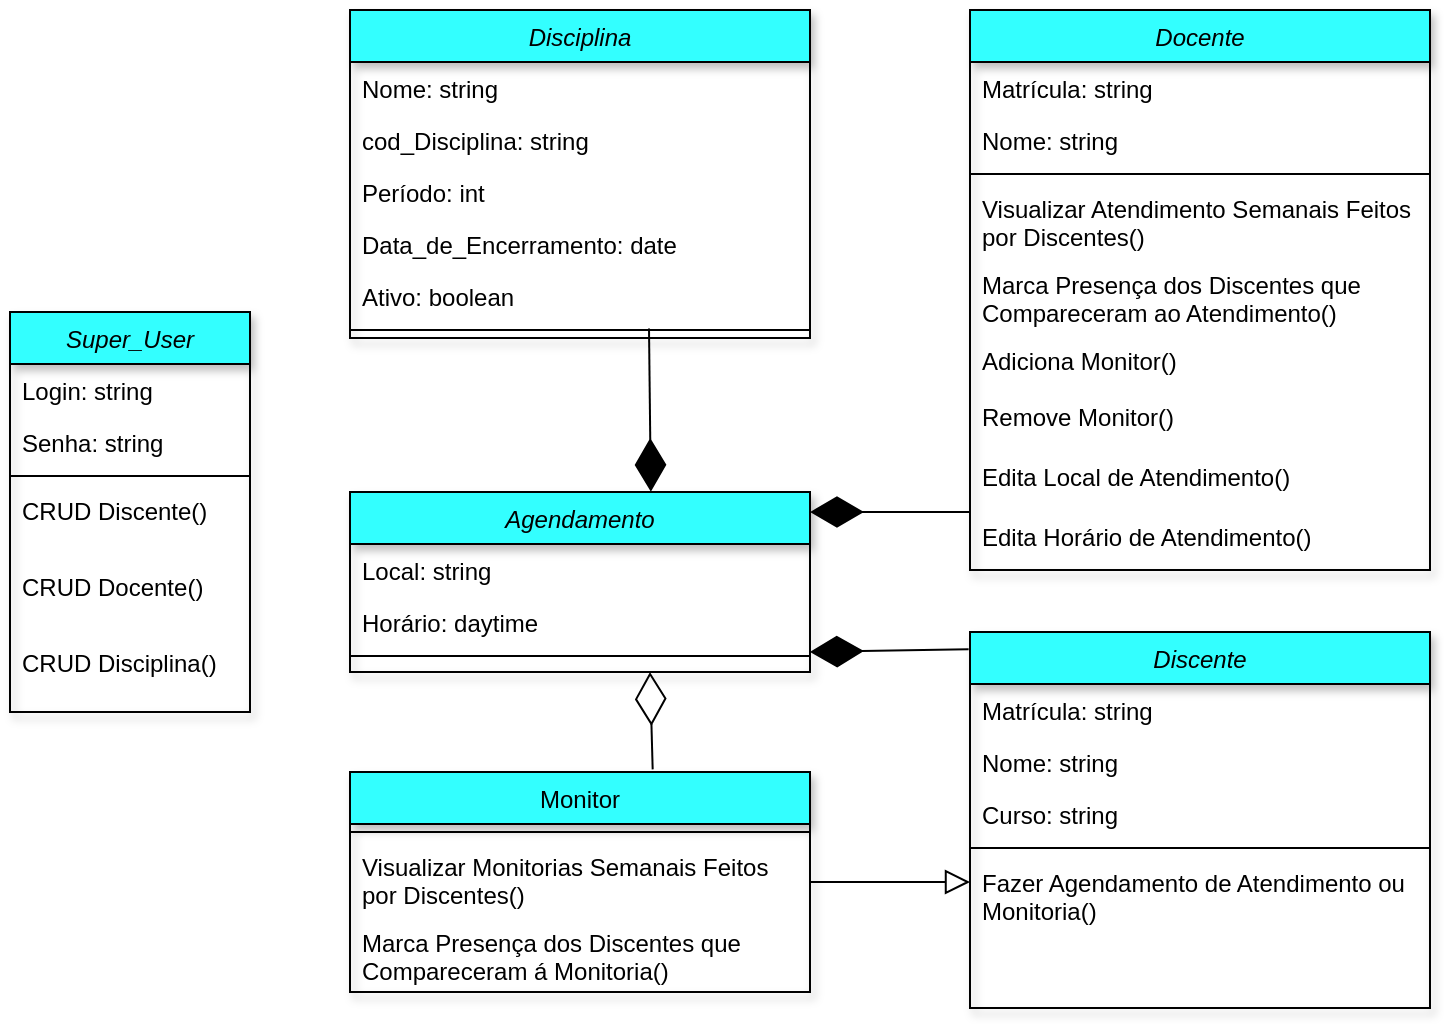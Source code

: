 <mxfile version="20.0.1" type="google"><diagram id="C5RBs43oDa-KdzZeNtuy" name="Page-1"><mxGraphModel grid="1" page="1" gridSize="10" guides="1" tooltips="1" connect="1" arrows="1" fold="1" pageScale="1" pageWidth="827" pageHeight="1169" math="0" shadow="0"><root><mxCell id="WIyWlLk6GJQsqaUBKTNV-0"/><mxCell id="WIyWlLk6GJQsqaUBKTNV-1" parent="WIyWlLk6GJQsqaUBKTNV-0"/><mxCell id="zkfFHV4jXpPFQw0GAbJ--0" value="Discente" style="swimlane;fontStyle=2;align=center;verticalAlign=top;childLayout=stackLayout;horizontal=1;startSize=26;horizontalStack=0;resizeParent=1;resizeLast=0;collapsible=1;marginBottom=0;rounded=0;shadow=1;strokeWidth=1;fillColor=#33FFFF;" vertex="1" parent="WIyWlLk6GJQsqaUBKTNV-1"><mxGeometry x="480" y="160" width="230" height="188" as="geometry"><mxRectangle x="230" y="140" width="160" height="26" as="alternateBounds"/></mxGeometry></mxCell><mxCell id="zkfFHV4jXpPFQw0GAbJ--1" value="Matrícula: string" style="text;align=left;verticalAlign=top;spacingLeft=4;spacingRight=4;overflow=hidden;rotatable=0;points=[[0,0.5],[1,0.5]];portConstraint=eastwest;" vertex="1" parent="zkfFHV4jXpPFQw0GAbJ--0"><mxGeometry y="26" width="230" height="26" as="geometry"/></mxCell><mxCell id="zkfFHV4jXpPFQw0GAbJ--2" value="Nome: string" style="text;align=left;verticalAlign=top;spacingLeft=4;spacingRight=4;overflow=hidden;rotatable=0;points=[[0,0.5],[1,0.5]];portConstraint=eastwest;rounded=0;shadow=0;html=0;" vertex="1" parent="zkfFHV4jXpPFQw0GAbJ--0"><mxGeometry y="52" width="230" height="26" as="geometry"/></mxCell><mxCell id="zkfFHV4jXpPFQw0GAbJ--3" value="Curso: string" style="text;align=left;verticalAlign=top;spacingLeft=4;spacingRight=4;overflow=hidden;rotatable=0;points=[[0,0.5],[1,0.5]];portConstraint=eastwest;rounded=0;shadow=0;html=0;" vertex="1" parent="zkfFHV4jXpPFQw0GAbJ--0"><mxGeometry y="78" width="230" height="26" as="geometry"/></mxCell><mxCell id="zkfFHV4jXpPFQw0GAbJ--4" value="" style="line;html=1;strokeWidth=1;align=left;verticalAlign=middle;spacingTop=-1;spacingLeft=3;spacingRight=3;rotatable=0;labelPosition=right;points=[];portConstraint=eastwest;" vertex="1" parent="zkfFHV4jXpPFQw0GAbJ--0"><mxGeometry y="104" width="230" height="8" as="geometry"/></mxCell><mxCell id="zkfFHV4jXpPFQw0GAbJ--5" value="Fazer Agendamento de Atendimento ou &#10;Monitoria()" style="text;align=left;verticalAlign=top;spacingLeft=4;spacingRight=4;overflow=hidden;rotatable=0;points=[[0,0.5],[1,0.5]];portConstraint=eastwest;" vertex="1" parent="zkfFHV4jXpPFQw0GAbJ--0"><mxGeometry y="112" width="230" height="38" as="geometry"/></mxCell><mxCell id="zkfFHV4jXpPFQw0GAbJ--13" value="Monitor" style="swimlane;fontStyle=0;align=center;verticalAlign=top;childLayout=stackLayout;horizontal=1;startSize=26;horizontalStack=0;resizeParent=1;resizeLast=0;collapsible=1;marginBottom=0;rounded=0;shadow=1;strokeWidth=1;fillColor=#33FFFF;" vertex="1" parent="WIyWlLk6GJQsqaUBKTNV-1"><mxGeometry x="170" y="230" width="230" height="110" as="geometry"><mxRectangle x="340" y="380" width="170" height="26" as="alternateBounds"/></mxGeometry></mxCell><mxCell id="zkfFHV4jXpPFQw0GAbJ--15" value="" style="line;html=1;strokeWidth=1;align=left;verticalAlign=middle;spacingTop=-1;spacingLeft=3;spacingRight=3;rotatable=0;labelPosition=right;points=[];portConstraint=eastwest;" vertex="1" parent="zkfFHV4jXpPFQw0GAbJ--13"><mxGeometry y="26" width="230" height="8" as="geometry"/></mxCell><mxCell id="HPhgjp8AvJ0K_RXVYrXm-18" value="Visualizar Monitorias Semanais Feitos&#10;por Discentes()" style="text;align=left;verticalAlign=top;spacingLeft=4;spacingRight=4;overflow=hidden;rotatable=0;points=[[0,0.5],[1,0.5]];portConstraint=eastwest;" vertex="1" parent="zkfFHV4jXpPFQw0GAbJ--13"><mxGeometry y="34" width="230" height="38" as="geometry"/></mxCell><mxCell id="HPhgjp8AvJ0K_RXVYrXm-26" value="Marca Presença dos Discentes que &#10;Compareceram á Monitoria()" style="text;align=left;verticalAlign=top;spacingLeft=4;spacingRight=4;overflow=hidden;rotatable=0;points=[[0,0.5],[1,0.5]];portConstraint=eastwest;" vertex="1" parent="zkfFHV4jXpPFQw0GAbJ--13"><mxGeometry y="72" width="230" height="38" as="geometry"/></mxCell><mxCell id="zkfFHV4jXpPFQw0GAbJ--16" value="" style="endArrow=block;endSize=10;endFill=0;shadow=0;strokeWidth=1;rounded=0;edgeStyle=elbowEdgeStyle;elbow=vertical;" edge="1" parent="WIyWlLk6GJQsqaUBKTNV-1" source="zkfFHV4jXpPFQw0GAbJ--13" target="zkfFHV4jXpPFQw0GAbJ--0"><mxGeometry width="160" relative="1" as="geometry"><mxPoint x="210" y="373" as="sourcePoint"/><mxPoint x="310" y="271" as="targetPoint"/></mxGeometry></mxCell><mxCell id="HPhgjp8AvJ0K_RXVYrXm-10" value="Super_User" style="swimlane;fontStyle=2;align=center;verticalAlign=top;childLayout=stackLayout;horizontal=1;startSize=26;horizontalStack=0;resizeParent=1;resizeLast=0;collapsible=1;marginBottom=0;rounded=0;shadow=1;strokeWidth=1;fillColor=#33FFFF;" vertex="1" parent="WIyWlLk6GJQsqaUBKTNV-1"><mxGeometry width="120" height="200" as="geometry"><mxRectangle x="230" y="140" width="160" height="26" as="alternateBounds"/></mxGeometry></mxCell><mxCell id="HPhgjp8AvJ0K_RXVYrXm-11" value="Login: string" style="text;align=left;verticalAlign=top;spacingLeft=4;spacingRight=4;overflow=hidden;rotatable=0;points=[[0,0.5],[1,0.5]];portConstraint=eastwest;" vertex="1" parent="HPhgjp8AvJ0K_RXVYrXm-10"><mxGeometry y="26" width="120" height="26" as="geometry"/></mxCell><mxCell id="HPhgjp8AvJ0K_RXVYrXm-12" value="Senha: string" style="text;align=left;verticalAlign=top;spacingLeft=4;spacingRight=4;overflow=hidden;rotatable=0;points=[[0,0.5],[1,0.5]];portConstraint=eastwest;rounded=0;shadow=0;html=0;" vertex="1" parent="HPhgjp8AvJ0K_RXVYrXm-10"><mxGeometry y="52" width="120" height="26" as="geometry"/></mxCell><mxCell id="HPhgjp8AvJ0K_RXVYrXm-14" value="" style="line;html=1;strokeWidth=1;align=left;verticalAlign=middle;spacingTop=-1;spacingLeft=3;spacingRight=3;rotatable=0;labelPosition=right;points=[];portConstraint=eastwest;" vertex="1" parent="HPhgjp8AvJ0K_RXVYrXm-10"><mxGeometry y="78" width="120" height="8" as="geometry"/></mxCell><mxCell id="HPhgjp8AvJ0K_RXVYrXm-15" value="CRUD Discente()" style="text;align=left;verticalAlign=top;spacingLeft=4;spacingRight=4;overflow=hidden;rotatable=0;points=[[0,0.5],[1,0.5]];portConstraint=eastwest;" vertex="1" parent="HPhgjp8AvJ0K_RXVYrXm-10"><mxGeometry y="86" width="120" height="38" as="geometry"/></mxCell><mxCell id="HPhgjp8AvJ0K_RXVYrXm-16" value="CRUD Docente()" style="text;align=left;verticalAlign=top;spacingLeft=4;spacingRight=4;overflow=hidden;rotatable=0;points=[[0,0.5],[1,0.5]];portConstraint=eastwest;" vertex="1" parent="HPhgjp8AvJ0K_RXVYrXm-10"><mxGeometry y="124" width="120" height="38" as="geometry"/></mxCell><mxCell id="HPhgjp8AvJ0K_RXVYrXm-17" value="CRUD Disciplina()" style="text;align=left;verticalAlign=top;spacingLeft=4;spacingRight=4;overflow=hidden;rotatable=0;points=[[0,0.5],[1,0.5]];portConstraint=eastwest;" vertex="1" parent="HPhgjp8AvJ0K_RXVYrXm-10"><mxGeometry y="162" width="120" height="38" as="geometry"/></mxCell><mxCell id="HPhgjp8AvJ0K_RXVYrXm-19" value="Docente" style="swimlane;fontStyle=2;align=center;verticalAlign=top;childLayout=stackLayout;horizontal=1;startSize=26;horizontalStack=0;resizeParent=1;resizeLast=0;collapsible=1;marginBottom=0;rounded=0;shadow=1;strokeWidth=1;fillColor=#33FFFF;" vertex="1" parent="WIyWlLk6GJQsqaUBKTNV-1"><mxGeometry x="480" y="-151" width="230" height="280" as="geometry"><mxRectangle x="230" y="140" width="160" height="26" as="alternateBounds"/></mxGeometry></mxCell><mxCell id="HPhgjp8AvJ0K_RXVYrXm-20" value="Matrícula: string" style="text;align=left;verticalAlign=top;spacingLeft=4;spacingRight=4;overflow=hidden;rotatable=0;points=[[0,0.5],[1,0.5]];portConstraint=eastwest;" vertex="1" parent="HPhgjp8AvJ0K_RXVYrXm-19"><mxGeometry y="26" width="230" height="26" as="geometry"/></mxCell><mxCell id="HPhgjp8AvJ0K_RXVYrXm-21" value="Nome: string" style="text;align=left;verticalAlign=top;spacingLeft=4;spacingRight=4;overflow=hidden;rotatable=0;points=[[0,0.5],[1,0.5]];portConstraint=eastwest;rounded=0;shadow=0;html=0;" vertex="1" parent="HPhgjp8AvJ0K_RXVYrXm-19"><mxGeometry y="52" width="230" height="26" as="geometry"/></mxCell><mxCell id="HPhgjp8AvJ0K_RXVYrXm-23" value="" style="line;html=1;strokeWidth=1;align=left;verticalAlign=middle;spacingTop=-1;spacingLeft=3;spacingRight=3;rotatable=0;labelPosition=right;points=[];portConstraint=eastwest;" vertex="1" parent="HPhgjp8AvJ0K_RXVYrXm-19"><mxGeometry y="78" width="230" height="8" as="geometry"/></mxCell><mxCell id="HPhgjp8AvJ0K_RXVYrXm-24" value="Visualizar Atendimento Semanais Feitos&#10;por Discentes()" style="text;align=left;verticalAlign=top;spacingLeft=4;spacingRight=4;overflow=hidden;rotatable=0;points=[[0,0.5],[1,0.5]];portConstraint=eastwest;" vertex="1" parent="HPhgjp8AvJ0K_RXVYrXm-19"><mxGeometry y="86" width="230" height="38" as="geometry"/></mxCell><mxCell id="HPhgjp8AvJ0K_RXVYrXm-25" value="Marca Presença dos Discentes que &#10;Compareceram ao Atendimento()" style="text;align=left;verticalAlign=top;spacingLeft=4;spacingRight=4;overflow=hidden;rotatable=0;points=[[0,0.5],[1,0.5]];portConstraint=eastwest;" vertex="1" parent="HPhgjp8AvJ0K_RXVYrXm-19"><mxGeometry y="124" width="230" height="38" as="geometry"/></mxCell><mxCell id="HPhgjp8AvJ0K_RXVYrXm-28" value="Adiciona Monitor()" style="text;align=left;verticalAlign=top;spacingLeft=4;spacingRight=4;overflow=hidden;rotatable=0;points=[[0,0.5],[1,0.5]];portConstraint=eastwest;" vertex="1" parent="HPhgjp8AvJ0K_RXVYrXm-19"><mxGeometry y="162" width="230" height="28" as="geometry"/></mxCell><mxCell id="HPhgjp8AvJ0K_RXVYrXm-27" value="Remove Monitor()" style="text;align=left;verticalAlign=top;spacingLeft=4;spacingRight=4;overflow=hidden;rotatable=0;points=[[0,0.5],[1,0.5]];portConstraint=eastwest;" vertex="1" parent="HPhgjp8AvJ0K_RXVYrXm-19"><mxGeometry y="190" width="230" height="30" as="geometry"/></mxCell><mxCell id="HPhgjp8AvJ0K_RXVYrXm-29" value="Edita Local de Atendimento()" style="text;align=left;verticalAlign=top;spacingLeft=4;spacingRight=4;overflow=hidden;rotatable=0;points=[[0,0.5],[1,0.5]];portConstraint=eastwest;" vertex="1" parent="HPhgjp8AvJ0K_RXVYrXm-19"><mxGeometry y="220" width="230" height="30" as="geometry"/></mxCell><mxCell id="HPhgjp8AvJ0K_RXVYrXm-30" value="Edita Horário de Atendimento()" style="text;align=left;verticalAlign=top;spacingLeft=4;spacingRight=4;overflow=hidden;rotatable=0;points=[[0,0.5],[1,0.5]];portConstraint=eastwest;" vertex="1" parent="HPhgjp8AvJ0K_RXVYrXm-19"><mxGeometry y="250" width="230" height="30" as="geometry"/></mxCell><mxCell id="HPhgjp8AvJ0K_RXVYrXm-31" value="Disciplina" style="swimlane;fontStyle=2;align=center;verticalAlign=top;childLayout=stackLayout;horizontal=1;startSize=26;horizontalStack=0;resizeParent=1;resizeLast=0;collapsible=1;marginBottom=0;rounded=0;shadow=1;strokeWidth=1;fillColor=#33FFFF;strokeColor=#000000;" vertex="1" parent="WIyWlLk6GJQsqaUBKTNV-1"><mxGeometry x="170" y="-151" width="230" height="164" as="geometry"><mxRectangle x="230" y="140" width="160" height="26" as="alternateBounds"/></mxGeometry></mxCell><mxCell id="HPhgjp8AvJ0K_RXVYrXm-32" value="Nome: string" style="text;align=left;verticalAlign=top;spacingLeft=4;spacingRight=4;overflow=hidden;rotatable=0;points=[[0,0.5],[1,0.5]];portConstraint=eastwest;" vertex="1" parent="HPhgjp8AvJ0K_RXVYrXm-31"><mxGeometry y="26" width="230" height="26" as="geometry"/></mxCell><mxCell id="HPhgjp8AvJ0K_RXVYrXm-33" value="cod_Disciplina: string" style="text;align=left;verticalAlign=top;spacingLeft=4;spacingRight=4;overflow=hidden;rotatable=0;points=[[0,0.5],[1,0.5]];portConstraint=eastwest;rounded=0;shadow=0;html=0;" vertex="1" parent="HPhgjp8AvJ0K_RXVYrXm-31"><mxGeometry y="52" width="230" height="26" as="geometry"/></mxCell><mxCell id="HPhgjp8AvJ0K_RXVYrXm-41" value="Período: int" style="text;align=left;verticalAlign=top;spacingLeft=4;spacingRight=4;overflow=hidden;rotatable=0;points=[[0,0.5],[1,0.5]];portConstraint=eastwest;rounded=0;shadow=0;html=0;" vertex="1" parent="HPhgjp8AvJ0K_RXVYrXm-31"><mxGeometry y="78" width="230" height="26" as="geometry"/></mxCell><mxCell id="HPhgjp8AvJ0K_RXVYrXm-42" value="Data_de_Encerramento: date" style="text;align=left;verticalAlign=top;spacingLeft=4;spacingRight=4;overflow=hidden;rotatable=0;points=[[0,0.5],[1,0.5]];portConstraint=eastwest;rounded=0;shadow=0;html=0;" vertex="1" parent="HPhgjp8AvJ0K_RXVYrXm-31"><mxGeometry y="104" width="230" height="26" as="geometry"/></mxCell><mxCell id="HPhgjp8AvJ0K_RXVYrXm-43" value="Ativo: boolean" style="text;align=left;verticalAlign=top;spacingLeft=4;spacingRight=4;overflow=hidden;rotatable=0;points=[[0,0.5],[1,0.5]];portConstraint=eastwest;rounded=0;shadow=0;html=0;" vertex="1" parent="HPhgjp8AvJ0K_RXVYrXm-31"><mxGeometry y="130" width="230" height="26" as="geometry"/></mxCell><mxCell id="HPhgjp8AvJ0K_RXVYrXm-34" value="" style="line;html=1;strokeWidth=1;align=left;verticalAlign=middle;spacingTop=-1;spacingLeft=3;spacingRight=3;rotatable=0;labelPosition=right;points=[];portConstraint=eastwest;" vertex="1" parent="HPhgjp8AvJ0K_RXVYrXm-31"><mxGeometry y="156" width="230" height="8" as="geometry"/></mxCell><mxCell id="HPhgjp8AvJ0K_RXVYrXm-44" value="Agendamento" style="swimlane;fontStyle=2;align=center;verticalAlign=top;childLayout=stackLayout;horizontal=1;startSize=26;horizontalStack=0;resizeParent=1;resizeLast=0;collapsible=1;marginBottom=0;rounded=0;shadow=1;strokeWidth=1;fillColor=#33FFFF;" vertex="1" parent="WIyWlLk6GJQsqaUBKTNV-1"><mxGeometry x="170" y="90" width="230" height="90" as="geometry"><mxRectangle x="230" y="140" width="160" height="26" as="alternateBounds"/></mxGeometry></mxCell><mxCell id="HPhgjp8AvJ0K_RXVYrXm-45" value="Local: string" style="text;align=left;verticalAlign=top;spacingLeft=4;spacingRight=4;overflow=hidden;rotatable=0;points=[[0,0.5],[1,0.5]];portConstraint=eastwest;" vertex="1" parent="HPhgjp8AvJ0K_RXVYrXm-44"><mxGeometry y="26" width="230" height="26" as="geometry"/></mxCell><mxCell id="HPhgjp8AvJ0K_RXVYrXm-46" value="Horário: daytime" style="text;align=left;verticalAlign=top;spacingLeft=4;spacingRight=4;overflow=hidden;rotatable=0;points=[[0,0.5],[1,0.5]];portConstraint=eastwest;rounded=0;shadow=0;html=0;" vertex="1" parent="HPhgjp8AvJ0K_RXVYrXm-44"><mxGeometry y="52" width="230" height="26" as="geometry"/></mxCell><mxCell id="HPhgjp8AvJ0K_RXVYrXm-50" value="" style="line;html=1;strokeWidth=1;align=left;verticalAlign=middle;spacingTop=-1;spacingLeft=3;spacingRight=3;rotatable=0;labelPosition=right;points=[];portConstraint=eastwest;" vertex="1" parent="HPhgjp8AvJ0K_RXVYrXm-44"><mxGeometry y="78" width="230" height="8" as="geometry"/></mxCell><mxCell id="HPhgjp8AvJ0K_RXVYrXm-51" value="" style="endArrow=diamondThin;endFill=1;endSize=24;html=1;rounded=0;exitX=-0.003;exitY=0.046;exitDx=0;exitDy=0;entryX=1;entryY=0.692;entryDx=0;entryDy=0;entryPerimeter=0;exitPerimeter=0;" edge="1" parent="WIyWlLk6GJQsqaUBKTNV-1" source="zkfFHV4jXpPFQw0GAbJ--0"><mxGeometry width="160" relative="1" as="geometry"><mxPoint x="520" y="170" as="sourcePoint"/><mxPoint x="400" y="169.992" as="targetPoint"/></mxGeometry></mxCell><mxCell id="HPhgjp8AvJ0K_RXVYrXm-52" value="" style="endArrow=diamondThin;endFill=1;endSize=24;html=1;rounded=0;entryX=1;entryY=0.692;entryDx=0;entryDy=0;entryPerimeter=0;" edge="1" parent="WIyWlLk6GJQsqaUBKTNV-1"><mxGeometry width="160" relative="1" as="geometry"><mxPoint x="480" y="100" as="sourcePoint"/><mxPoint x="400" y="100.002" as="targetPoint"/></mxGeometry></mxCell><mxCell id="HPhgjp8AvJ0K_RXVYrXm-53" value="" style="endArrow=diamondThin;endFill=1;endSize=24;html=1;rounded=0;entryX=0.654;entryY=-0.001;entryDx=0;entryDy=0;exitX=0.65;exitY=0.408;exitDx=0;exitDy=0;exitPerimeter=0;entryPerimeter=0;" edge="1" parent="WIyWlLk6GJQsqaUBKTNV-1" source="HPhgjp8AvJ0K_RXVYrXm-34" target="HPhgjp8AvJ0K_RXVYrXm-44"><mxGeometry width="160" relative="1" as="geometry"><mxPoint x="360" y="-20" as="sourcePoint"/><mxPoint x="270" y="50.002" as="targetPoint"/></mxGeometry></mxCell><mxCell id="HPhgjp8AvJ0K_RXVYrXm-54" value="" style="endArrow=diamondThin;endFill=0;endSize=24;html=1;rounded=0;exitX=0.658;exitY=-0.012;exitDx=0;exitDy=0;exitPerimeter=0;" edge="1" parent="WIyWlLk6GJQsqaUBKTNV-1" source="zkfFHV4jXpPFQw0GAbJ--13"><mxGeometry width="160" relative="1" as="geometry"><mxPoint x="190" y="200" as="sourcePoint"/><mxPoint x="320" y="180" as="targetPoint"/></mxGeometry></mxCell></root></mxGraphModel></diagram></mxfile>